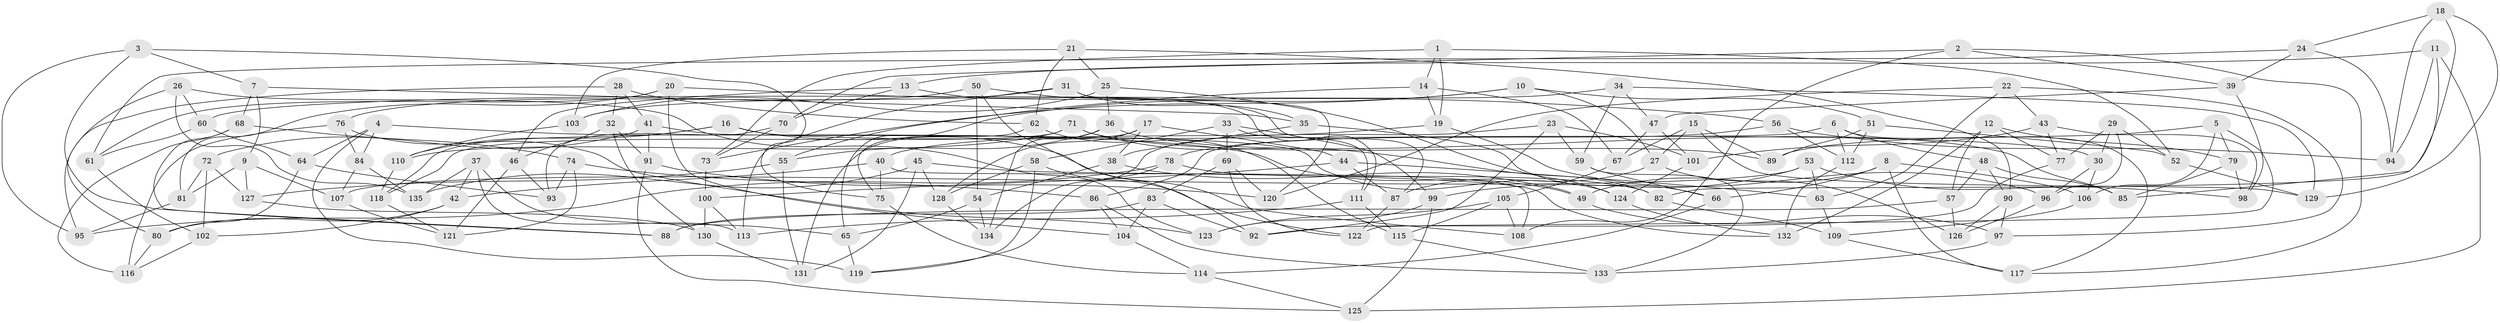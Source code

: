 // Generated by graph-tools (version 1.1) at 2025/11/02/27/25 16:11:50]
// undirected, 135 vertices, 270 edges
graph export_dot {
graph [start="1"]
  node [color=gray90,style=filled];
  1;
  2;
  3;
  4;
  5;
  6;
  7;
  8;
  9;
  10;
  11;
  12;
  13;
  14;
  15;
  16;
  17;
  18;
  19;
  20;
  21;
  22;
  23;
  24;
  25;
  26;
  27;
  28;
  29;
  30;
  31;
  32;
  33;
  34;
  35;
  36;
  37;
  38;
  39;
  40;
  41;
  42;
  43;
  44;
  45;
  46;
  47;
  48;
  49;
  50;
  51;
  52;
  53;
  54;
  55;
  56;
  57;
  58;
  59;
  60;
  61;
  62;
  63;
  64;
  65;
  66;
  67;
  68;
  69;
  70;
  71;
  72;
  73;
  74;
  75;
  76;
  77;
  78;
  79;
  80;
  81;
  82;
  83;
  84;
  85;
  86;
  87;
  88;
  89;
  90;
  91;
  92;
  93;
  94;
  95;
  96;
  97;
  98;
  99;
  100;
  101;
  102;
  103;
  104;
  105;
  106;
  107;
  108;
  109;
  110;
  111;
  112;
  113;
  114;
  115;
  116;
  117;
  118;
  119;
  120;
  121;
  122;
  123;
  124;
  125;
  126;
  127;
  128;
  129;
  130;
  131;
  132;
  133;
  134;
  135;
  1 -- 14;
  1 -- 19;
  1 -- 73;
  1 -- 52;
  2 -- 108;
  2 -- 70;
  2 -- 39;
  2 -- 117;
  3 -- 95;
  3 -- 75;
  3 -- 88;
  3 -- 7;
  4 -- 49;
  4 -- 64;
  4 -- 119;
  4 -- 84;
  5 -- 106;
  5 -- 89;
  5 -- 122;
  5 -- 79;
  6 -- 112;
  6 -- 117;
  6 -- 48;
  6 -- 86;
  7 -- 9;
  7 -- 35;
  7 -- 68;
  8 -- 49;
  8 -- 66;
  8 -- 106;
  8 -- 117;
  9 -- 81;
  9 -- 107;
  9 -- 127;
  10 -- 73;
  10 -- 51;
  10 -- 27;
  10 -- 65;
  11 -- 125;
  11 -- 85;
  11 -- 94;
  11 -- 13;
  12 -- 57;
  12 -- 79;
  12 -- 77;
  12 -- 132;
  13 -- 111;
  13 -- 46;
  13 -- 70;
  14 -- 55;
  14 -- 19;
  14 -- 67;
  15 -- 67;
  15 -- 27;
  15 -- 89;
  15 -- 129;
  16 -- 110;
  16 -- 30;
  16 -- 118;
  16 -- 108;
  17 -- 38;
  17 -- 131;
  17 -- 128;
  17 -- 44;
  18 -- 94;
  18 -- 82;
  18 -- 24;
  18 -- 129;
  19 -- 40;
  19 -- 96;
  20 -- 104;
  20 -- 56;
  20 -- 61;
  20 -- 81;
  21 -- 62;
  21 -- 25;
  21 -- 90;
  21 -- 103;
  22 -- 43;
  22 -- 120;
  22 -- 97;
  22 -- 63;
  23 -- 101;
  23 -- 134;
  23 -- 59;
  23 -- 92;
  24 -- 94;
  24 -- 39;
  24 -- 61;
  25 -- 124;
  25 -- 36;
  25 -- 103;
  26 -- 60;
  26 -- 80;
  26 -- 135;
  26 -- 123;
  27 -- 126;
  27 -- 87;
  28 -- 41;
  28 -- 95;
  28 -- 32;
  28 -- 62;
  29 -- 30;
  29 -- 52;
  29 -- 77;
  29 -- 96;
  30 -- 106;
  30 -- 96;
  31 -- 103;
  31 -- 35;
  31 -- 120;
  31 -- 113;
  32 -- 46;
  32 -- 130;
  32 -- 91;
  33 -- 99;
  33 -- 111;
  33 -- 58;
  33 -- 69;
  34 -- 47;
  34 -- 129;
  34 -- 60;
  34 -- 59;
  35 -- 66;
  35 -- 38;
  36 -- 85;
  36 -- 55;
  36 -- 134;
  37 -- 135;
  37 -- 42;
  37 -- 65;
  37 -- 113;
  38 -- 49;
  38 -- 54;
  39 -- 47;
  39 -- 98;
  40 -- 42;
  40 -- 75;
  40 -- 108;
  41 -- 72;
  41 -- 91;
  41 -- 124;
  42 -- 102;
  42 -- 80;
  43 -- 77;
  43 -- 98;
  43 -- 101;
  44 -- 87;
  44 -- 63;
  44 -- 100;
  45 -- 135;
  45 -- 131;
  45 -- 132;
  45 -- 128;
  46 -- 93;
  46 -- 121;
  47 -- 101;
  47 -- 67;
  48 -- 57;
  48 -- 85;
  48 -- 90;
  49 -- 97;
  50 -- 92;
  50 -- 54;
  50 -- 76;
  50 -- 87;
  51 -- 52;
  51 -- 112;
  51 -- 89;
  52 -- 129;
  53 -- 63;
  53 -- 99;
  53 -- 98;
  53 -- 107;
  54 -- 65;
  54 -- 134;
  55 -- 127;
  55 -- 131;
  56 -- 78;
  56 -- 94;
  56 -- 112;
  57 -- 126;
  57 -- 88;
  58 -- 128;
  58 -- 122;
  58 -- 119;
  59 -- 133;
  59 -- 66;
  60 -- 64;
  60 -- 61;
  61 -- 102;
  62 -- 75;
  62 -- 115;
  63 -- 109;
  64 -- 80;
  64 -- 93;
  65 -- 119;
  66 -- 114;
  67 -- 105;
  68 -- 74;
  68 -- 116;
  68 -- 88;
  69 -- 83;
  69 -- 122;
  69 -- 120;
  70 -- 93;
  70 -- 73;
  71 -- 118;
  71 -- 110;
  71 -- 82;
  71 -- 89;
  72 -- 81;
  72 -- 102;
  72 -- 127;
  73 -- 100;
  74 -- 93;
  74 -- 121;
  74 -- 86;
  75 -- 114;
  76 -- 84;
  76 -- 116;
  76 -- 123;
  77 -- 92;
  78 -- 82;
  78 -- 119;
  78 -- 95;
  79 -- 98;
  79 -- 85;
  80 -- 116;
  81 -- 95;
  82 -- 109;
  83 -- 92;
  83 -- 104;
  83 -- 88;
  84 -- 135;
  84 -- 107;
  86 -- 133;
  86 -- 104;
  87 -- 122;
  90 -- 97;
  90 -- 126;
  91 -- 120;
  91 -- 125;
  96 -- 126;
  97 -- 133;
  99 -- 123;
  99 -- 125;
  100 -- 130;
  100 -- 113;
  101 -- 124;
  102 -- 116;
  103 -- 110;
  104 -- 114;
  105 -- 123;
  105 -- 108;
  105 -- 115;
  106 -- 109;
  107 -- 121;
  109 -- 117;
  110 -- 118;
  111 -- 113;
  111 -- 115;
  112 -- 132;
  114 -- 125;
  115 -- 133;
  118 -- 121;
  124 -- 132;
  127 -- 130;
  128 -- 134;
  130 -- 131;
}
